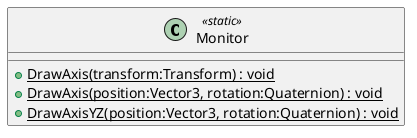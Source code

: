 @startuml
class Monitor <<static>> {
    + {static} DrawAxis(transform:Transform) : void
    + {static} DrawAxis(position:Vector3, rotation:Quaternion) : void
    + {static} DrawAxisYZ(position:Vector3, rotation:Quaternion) : void
}
@enduml
